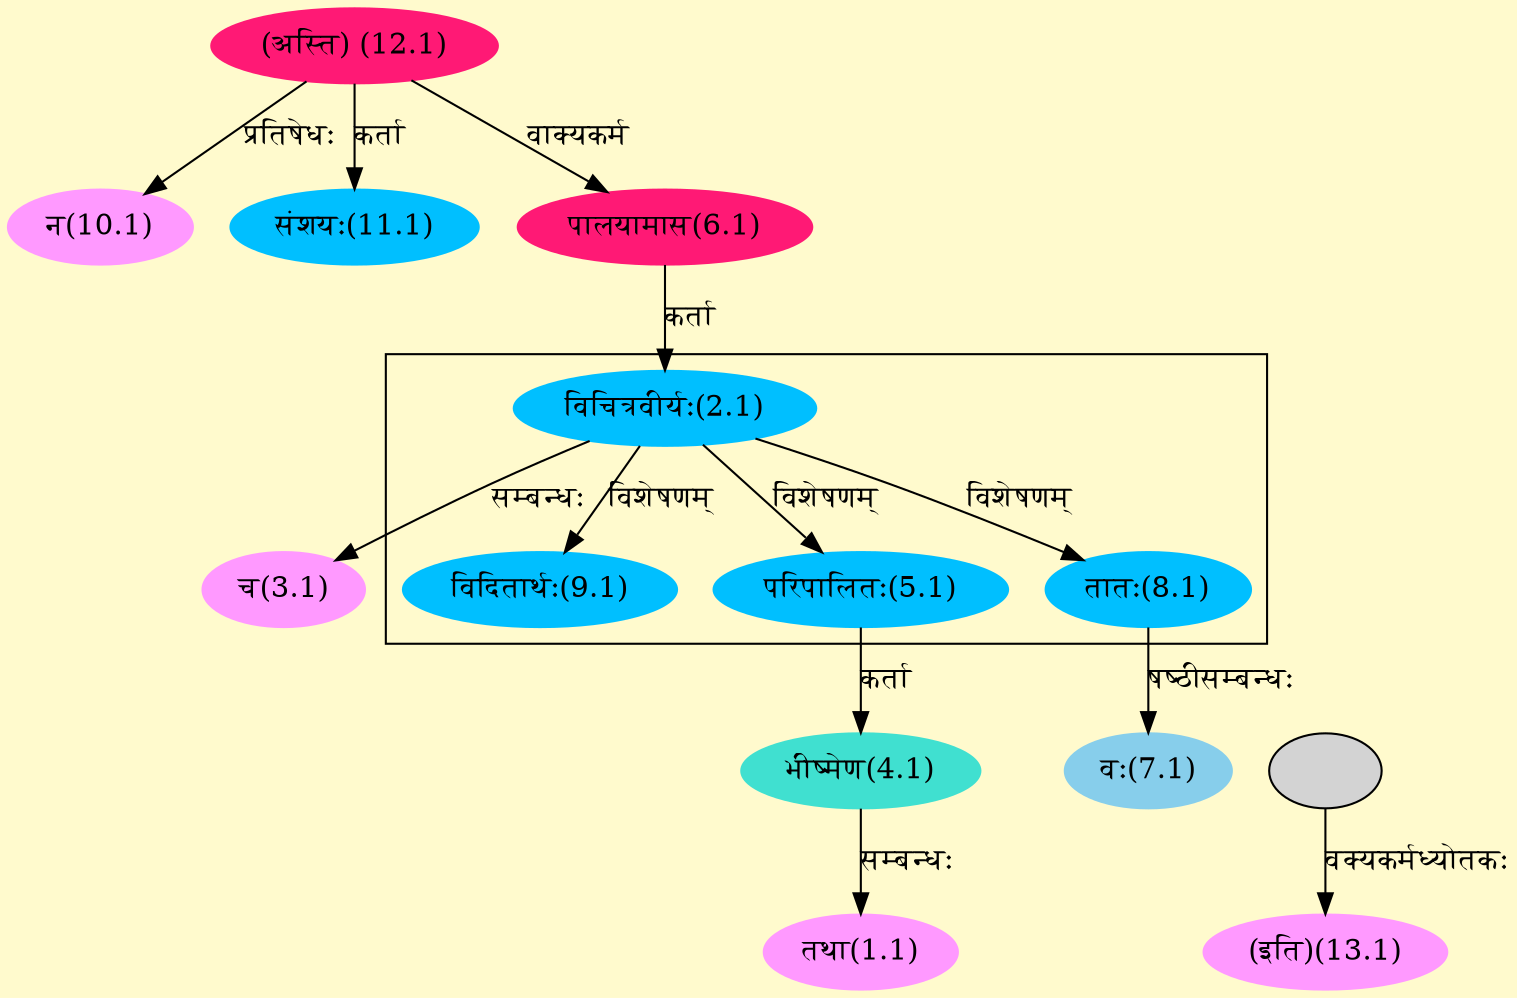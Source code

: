 digraph G{
rankdir=BT;
 compound=true;
 bgcolor="lemonchiffon1";

subgraph cluster_1{
Node5_1 [style=filled, color="#00BFFF" label = "परिपालितः(5.1)"]
Node2_1 [style=filled, color="#00BFFF" label = "विचित्रवीर्यः(2.1)"]
Node8_1 [style=filled, color="#00BFFF" label = "तातः(8.1)"]
Node9_1 [style=filled, color="#00BFFF" label = "विदितार्थः(9.1)"]

}
Node1_1 [style=filled, color="#FF99FF" label = "तथा(1.1)"]
Node4_1 [style=filled, color="#40E0D0" label = "भीष्मेण(4.1)"]
Node2_1 [style=filled, color="#00BFFF" label = "विचित्रवीर्यः(2.1)"]
Node6_1 [style=filled, color="#FF1975" label = "पालयामास(6.1)"]
Node3_1 [style=filled, color="#FF99FF" label = "च(3.1)"]
Node5_1 [style=filled, color="#00BFFF" label = "परिपालितः(5.1)"]
Node12_1 [style=filled, color="#FF1975" label = "(अस्ति) (12.1)"]
Node7_1 [style=filled, color="#87CEEB" label = "वः(7.1)"]
Node8_1 [style=filled, color="#00BFFF" label = "तातः(8.1)"]
Node10_1 [style=filled, color="#FF99FF" label = "न(10.1)"]
Node11_1 [style=filled, color="#00BFFF" label = "संशयः(11.1)"]
Node13_1 [style=filled, color="#FF99FF" label = "(इति)(13.1)"]
Node12 [style=filled, color="" label = ""]
/* Start of Relations section */

Node1_1 -> Node4_1 [  label="सम्बन्धः"  dir="back" ]
Node2_1 -> Node6_1 [  label="कर्ता"  dir="back" ]
Node3_1 -> Node2_1 [  label="सम्बन्धः"  dir="back" ]
Node4_1 -> Node5_1 [  label="कर्ता"  dir="back" ]
Node5_1 -> Node2_1 [  label="विशेषणम्"  dir="back" ]
Node6_1 -> Node12_1 [  label="वाक्यकर्म"  dir="back" ]
Node7_1 -> Node8_1 [  label="षष्ठीसम्बन्धः"  dir="back" ]
Node8_1 -> Node2_1 [  label="विशेषणम्"  dir="back" ]
Node9_1 -> Node2_1 [  label="विशेषणम्"  dir="back" ]
Node10_1 -> Node12_1 [  label="प्रतिषेधः"  dir="back" ]
Node11_1 -> Node12_1 [  label="कर्ता"  dir="back" ]
Node13_1 -> Node12 [  label="वक्यकर्मध्योतकः"  dir="back" ]
}
